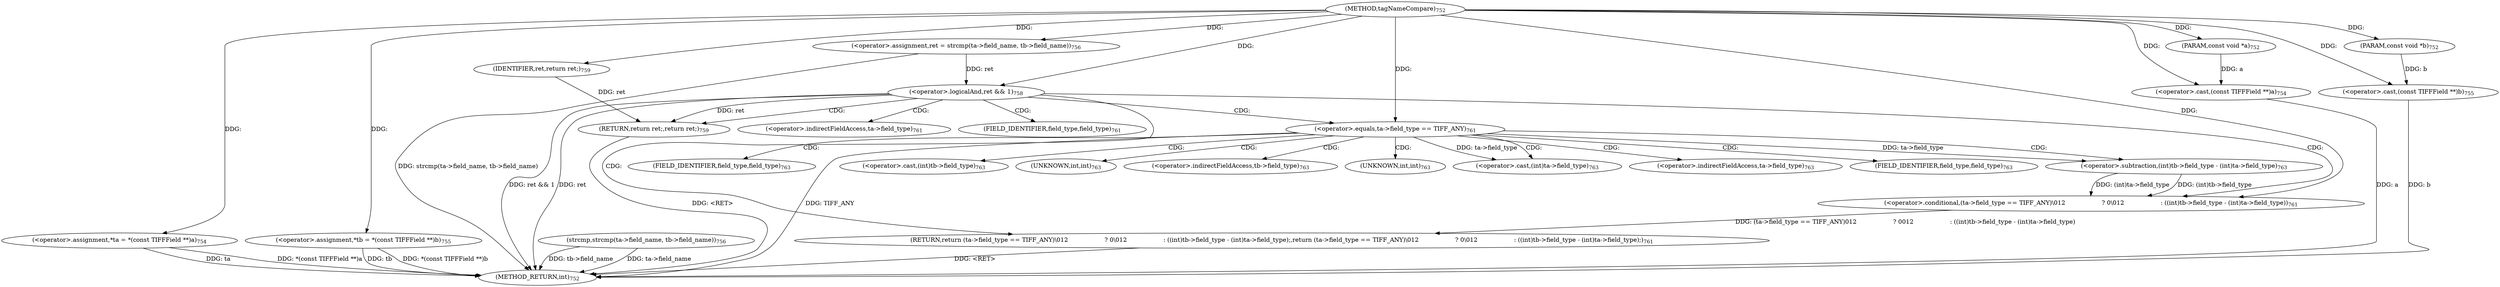 digraph "tagNameCompare" {  
"26857" [label = <(METHOD,tagNameCompare)<SUB>752</SUB>> ]
"26913" [label = <(METHOD_RETURN,int)<SUB>752</SUB>> ]
"26858" [label = <(PARAM,const void *a)<SUB>752</SUB>> ]
"26859" [label = <(PARAM,const void *b)<SUB>752</SUB>> ]
"26862" [label = <(&lt;operator&gt;.assignment,*ta = *(const TIFFField **)a)<SUB>754</SUB>> ]
"26869" [label = <(&lt;operator&gt;.assignment,*tb = *(const TIFFField **)b)<SUB>755</SUB>> ]
"26876" [label = <(&lt;operator&gt;.assignment,ret = strcmp(ta-&gt;field_name, tb-&gt;field_name))<SUB>756</SUB>> ]
"26886" [label = <(&lt;operator&gt;.logicalAnd,ret &amp;&amp; 1)<SUB>758</SUB>> ]
"26878" [label = <(strcmp,strcmp(ta-&gt;field_name, tb-&gt;field_name))<SUB>756</SUB>> ]
"26890" [label = <(RETURN,return ret;,return ret;)<SUB>759</SUB>> ]
"26865" [label = <(&lt;operator&gt;.cast,(const TIFFField **)a)<SUB>754</SUB>> ]
"26872" [label = <(&lt;operator&gt;.cast,(const TIFFField **)b)<SUB>755</SUB>> ]
"26891" [label = <(IDENTIFIER,ret,return ret;)<SUB>759</SUB>> ]
"26894" [label = <(RETURN,return (ta-&gt;field_type == TIFF_ANY)\012                   ? 0\012                   : ((int)tb-&gt;field_type - (int)ta-&gt;field_type);,return (ta-&gt;field_type == TIFF_ANY)\012                   ? 0\012                   : ((int)tb-&gt;field_type - (int)ta-&gt;field_type);)<SUB>761</SUB>> ]
"26895" [label = <(&lt;operator&gt;.conditional,(ta-&gt;field_type == TIFF_ANY)\012                   ? 0\012                   : ((int)tb-&gt;field_type - (int)ta-&gt;field_type))<SUB>761</SUB>> ]
"26896" [label = <(&lt;operator&gt;.equals,ta-&gt;field_type == TIFF_ANY)<SUB>761</SUB>> ]
"26902" [label = <(&lt;operator&gt;.subtraction,(int)tb-&gt;field_type - (int)ta-&gt;field_type)<SUB>763</SUB>> ]
"26908" [label = <(&lt;operator&gt;.cast,(int)ta-&gt;field_type)<SUB>763</SUB>> ]
"26897" [label = <(&lt;operator&gt;.indirectFieldAccess,ta-&gt;field_type)<SUB>761</SUB>> ]
"26903" [label = <(&lt;operator&gt;.cast,(int)tb-&gt;field_type)<SUB>763</SUB>> ]
"26899" [label = <(FIELD_IDENTIFIER,field_type,field_type)<SUB>761</SUB>> ]
"26904" [label = <(UNKNOWN,int,int)<SUB>763</SUB>> ]
"26905" [label = <(&lt;operator&gt;.indirectFieldAccess,tb-&gt;field_type)<SUB>763</SUB>> ]
"26909" [label = <(UNKNOWN,int,int)<SUB>763</SUB>> ]
"26910" [label = <(&lt;operator&gt;.indirectFieldAccess,ta-&gt;field_type)<SUB>763</SUB>> ]
"26907" [label = <(FIELD_IDENTIFIER,field_type,field_type)<SUB>763</SUB>> ]
"26912" [label = <(FIELD_IDENTIFIER,field_type,field_type)<SUB>763</SUB>> ]
  "26894" -> "26913"  [ label = "DDG: &lt;RET&gt;"] 
  "26890" -> "26913"  [ label = "DDG: &lt;RET&gt;"] 
  "26862" -> "26913"  [ label = "DDG: ta"] 
  "26865" -> "26913"  [ label = "DDG: a"] 
  "26862" -> "26913"  [ label = "DDG: *(const TIFFField **)a"] 
  "26869" -> "26913"  [ label = "DDG: tb"] 
  "26872" -> "26913"  [ label = "DDG: b"] 
  "26869" -> "26913"  [ label = "DDG: *(const TIFFField **)b"] 
  "26878" -> "26913"  [ label = "DDG: ta-&gt;field_name"] 
  "26878" -> "26913"  [ label = "DDG: tb-&gt;field_name"] 
  "26876" -> "26913"  [ label = "DDG: strcmp(ta-&gt;field_name, tb-&gt;field_name)"] 
  "26886" -> "26913"  [ label = "DDG: ret"] 
  "26886" -> "26913"  [ label = "DDG: ret &amp;&amp; 1"] 
  "26896" -> "26913"  [ label = "DDG: TIFF_ANY"] 
  "26857" -> "26858"  [ label = "DDG: "] 
  "26857" -> "26859"  [ label = "DDG: "] 
  "26857" -> "26862"  [ label = "DDG: "] 
  "26857" -> "26869"  [ label = "DDG: "] 
  "26857" -> "26876"  [ label = "DDG: "] 
  "26876" -> "26886"  [ label = "DDG: ret"] 
  "26857" -> "26886"  [ label = "DDG: "] 
  "26891" -> "26890"  [ label = "DDG: ret"] 
  "26886" -> "26890"  [ label = "DDG: ret"] 
  "26858" -> "26865"  [ label = "DDG: a"] 
  "26857" -> "26865"  [ label = "DDG: "] 
  "26859" -> "26872"  [ label = "DDG: b"] 
  "26857" -> "26872"  [ label = "DDG: "] 
  "26857" -> "26891"  [ label = "DDG: "] 
  "26895" -> "26894"  [ label = "DDG: (ta-&gt;field_type == TIFF_ANY)\012                   ? 0\012                   : ((int)tb-&gt;field_type - (int)ta-&gt;field_type)"] 
  "26857" -> "26895"  [ label = "DDG: "] 
  "26902" -> "26895"  [ label = "DDG: (int)tb-&gt;field_type"] 
  "26902" -> "26895"  [ label = "DDG: (int)ta-&gt;field_type"] 
  "26857" -> "26896"  [ label = "DDG: "] 
  "26896" -> "26902"  [ label = "DDG: ta-&gt;field_type"] 
  "26896" -> "26908"  [ label = "DDG: ta-&gt;field_type"] 
  "26886" -> "26895"  [ label = "CDG: "] 
  "26886" -> "26896"  [ label = "CDG: "] 
  "26886" -> "26894"  [ label = "CDG: "] 
  "26886" -> "26890"  [ label = "CDG: "] 
  "26886" -> "26899"  [ label = "CDG: "] 
  "26886" -> "26897"  [ label = "CDG: "] 
  "26896" -> "26908"  [ label = "CDG: "] 
  "26896" -> "26902"  [ label = "CDG: "] 
  "26896" -> "26912"  [ label = "CDG: "] 
  "26896" -> "26909"  [ label = "CDG: "] 
  "26896" -> "26910"  [ label = "CDG: "] 
  "26896" -> "26905"  [ label = "CDG: "] 
  "26896" -> "26907"  [ label = "CDG: "] 
  "26896" -> "26903"  [ label = "CDG: "] 
  "26896" -> "26904"  [ label = "CDG: "] 
}

